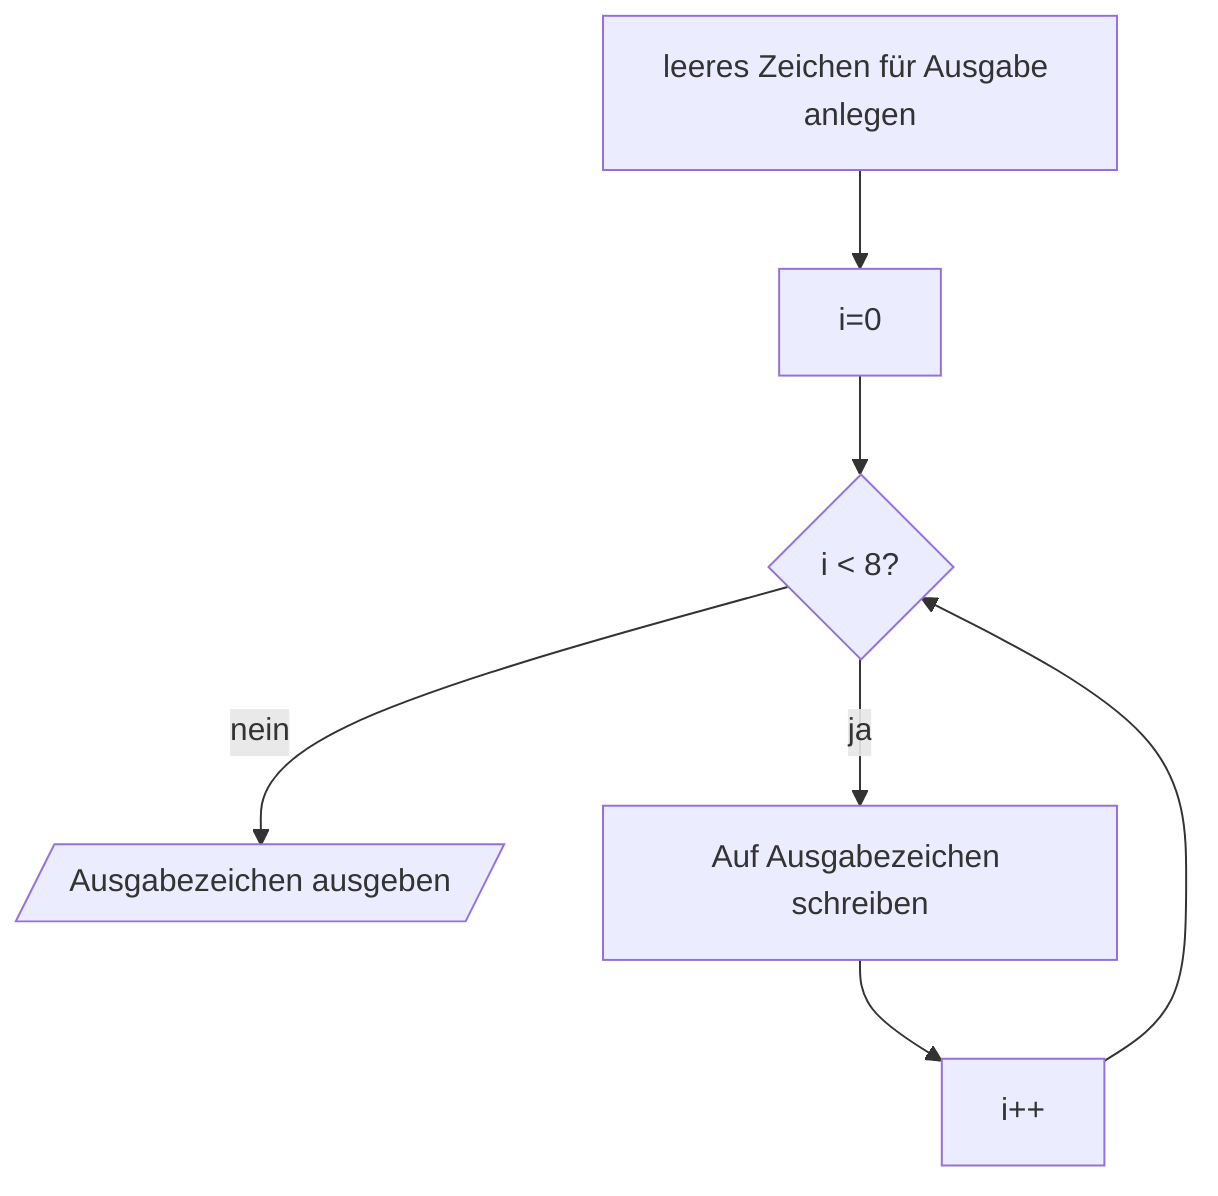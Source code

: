 flowchart TD
    A[leeres Zeichen für Ausgabe anlegen] --> Y[i=0] --> B{i < 8?} -- nein --> Z[/Ausgabezeichen ausgeben/]
    B -- ja --> C[Auf Ausgabezeichen schreiben] --> D[i++] --> B